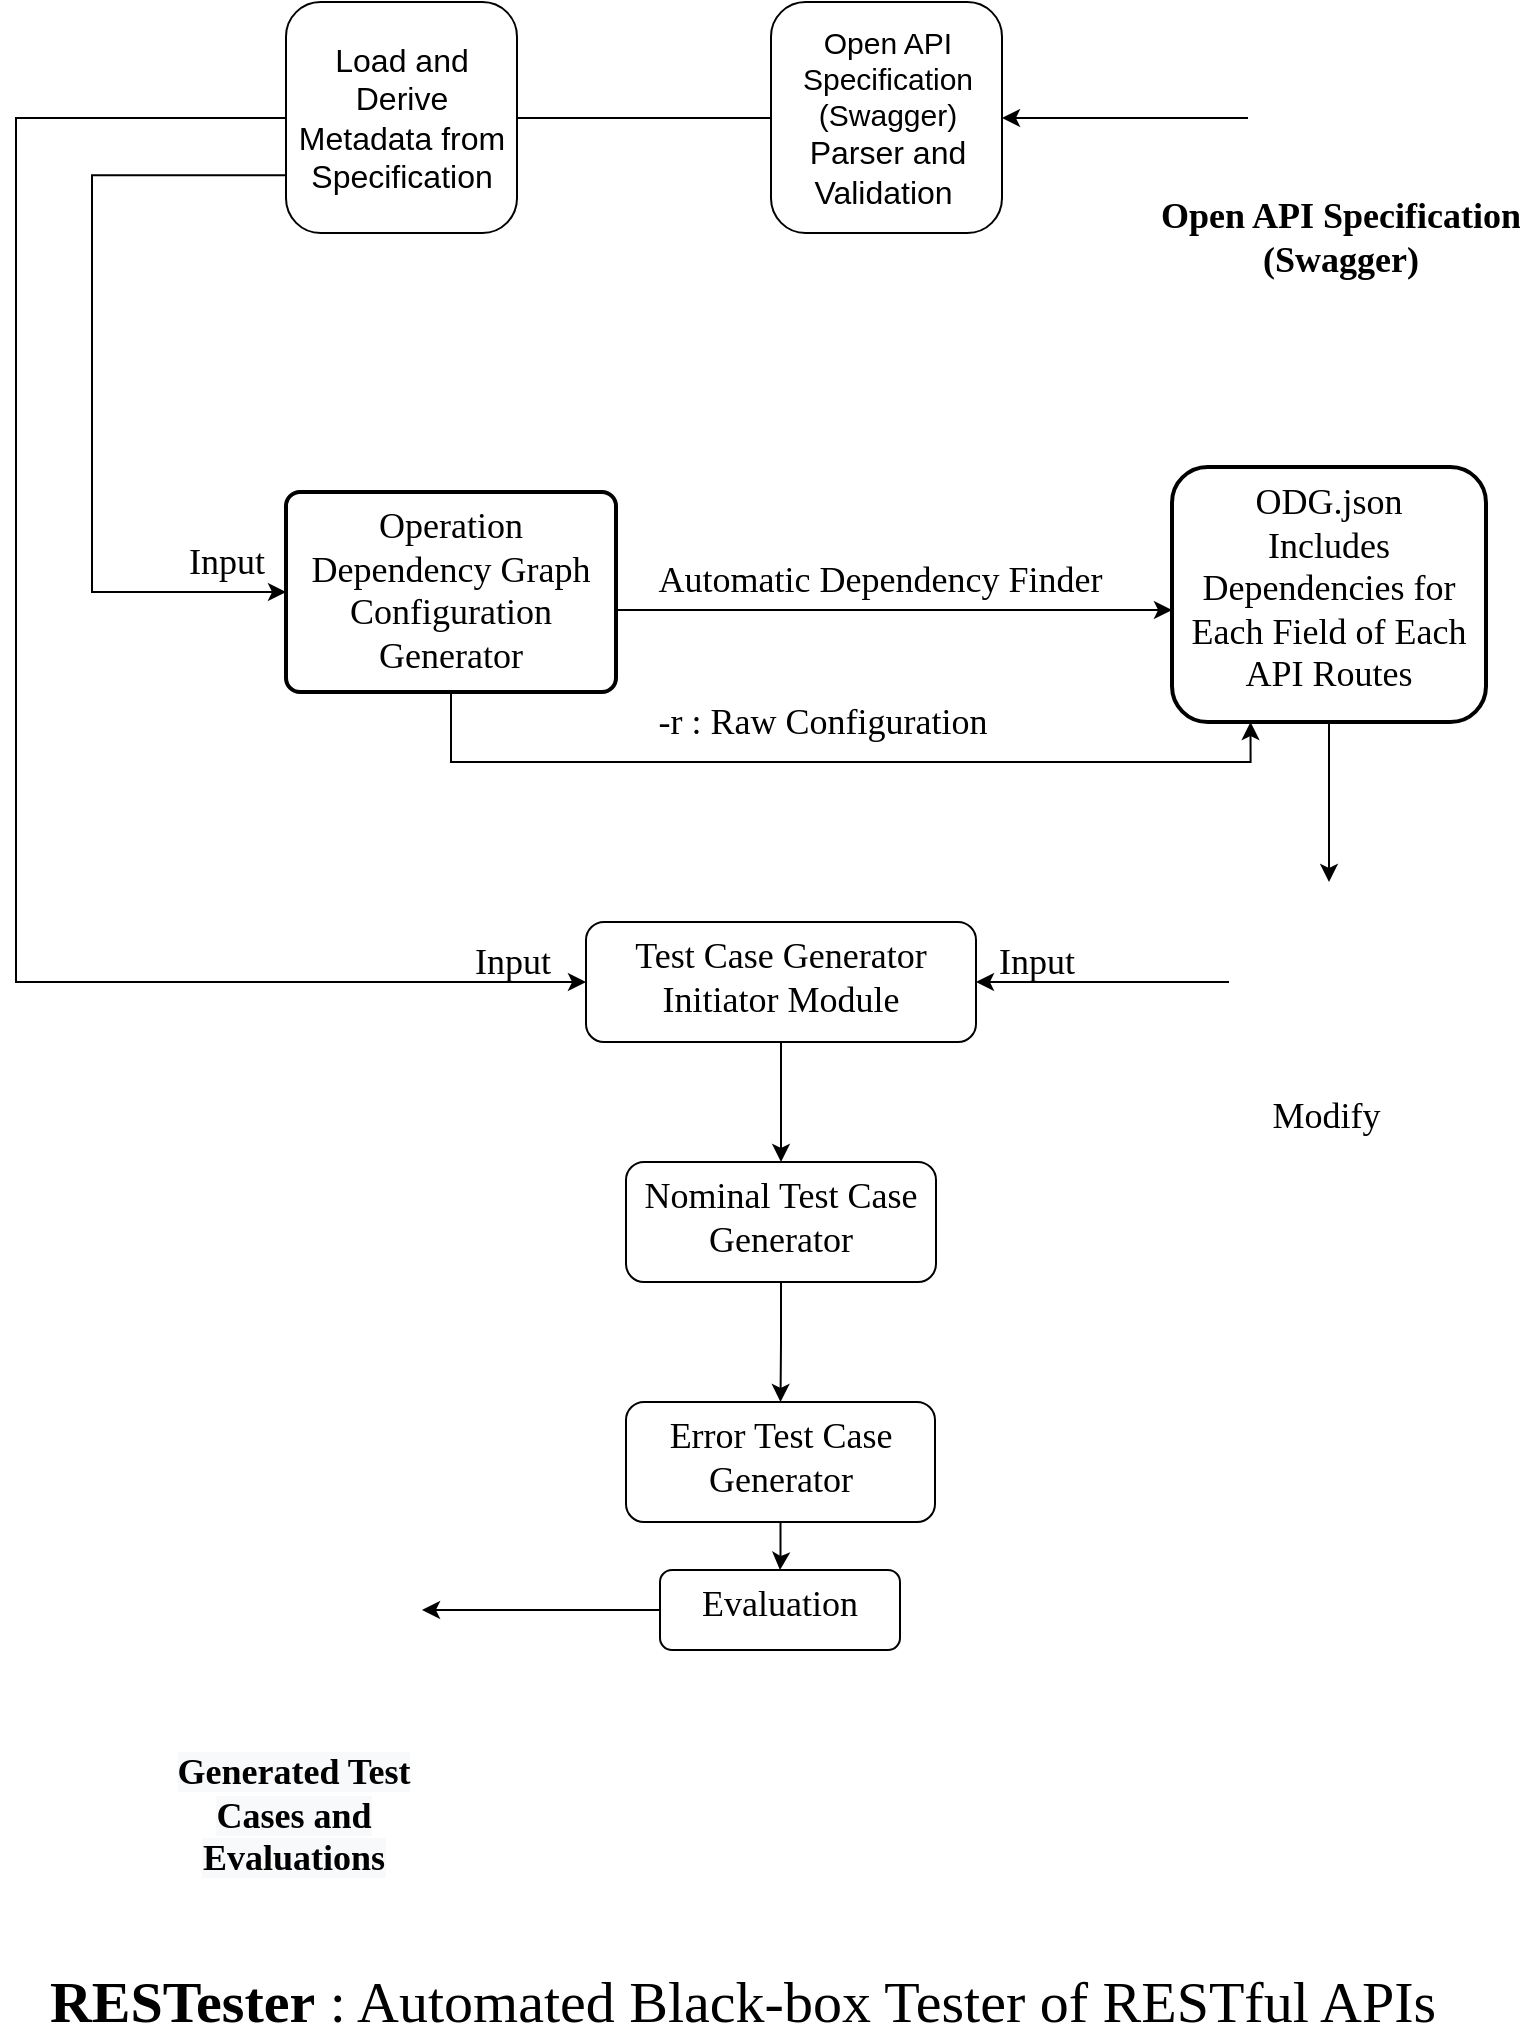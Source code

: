 <mxfile version="14.9.0" type="github">
  <diagram id="JH0VPGvFNMQIFzT6k2PX" name="Page-1">
    <mxGraphModel dx="1156" dy="1752" grid="1" gridSize="20" guides="1" tooltips="1" connect="1" arrows="1" fold="1" page="1" pageScale="1" pageWidth="850" pageHeight="1100" background="none" math="0" shadow="0">
      <root>
        <mxCell id="0" />
        <mxCell id="1" parent="0" />
        <mxCell id="12Cf1BJP307MrXzA9nm3-28" value="" style="edgeStyle=orthogonalEdgeStyle;rounded=0;orthogonalLoop=1;jettySize=auto;html=1;fontFamily=Times New Roman;fontSize=18;entryX=0;entryY=0.5;entryDx=0;entryDy=0;align=center;exitX=0;exitY=0.173;exitDx=0;exitDy=0;exitPerimeter=0;" parent="1" source="AmMvR50S3dezlGgRcB2A-10" target="12Cf1BJP307MrXzA9nm3-31" edge="1">
          <mxGeometry relative="1" as="geometry">
            <mxPoint x="266" y="280" as="targetPoint" />
            <Array as="points">
              <mxPoint x="513" y="-162" />
              <mxPoint x="71" y="-162" />
              <mxPoint x="71" y="270" />
            </Array>
            <mxPoint x="346" y="-200" as="sourcePoint" />
          </mxGeometry>
        </mxCell>
        <mxCell id="AmMvR50S3dezlGgRcB2A-13" style="edgeStyle=orthogonalEdgeStyle;rounded=0;orthogonalLoop=1;jettySize=auto;html=1;" edge="1" parent="1" target="AmMvR50S3dezlGgRcB2A-10">
          <mxGeometry relative="1" as="geometry">
            <mxPoint x="687" y="-162" as="sourcePoint" />
            <mxPoint x="629" y="-175" as="targetPoint" />
            <Array as="points">
              <mxPoint x="687" y="-162" />
            </Array>
          </mxGeometry>
        </mxCell>
        <mxCell id="12Cf1BJP307MrXzA9nm3-8" value="Open API Specification&lt;br style=&quot;font-size: 18px;&quot;&gt;(Swagger)" style="shape=image;verticalAlign=top;verticalLabelPosition=bottom;labelBackgroundColor=#ffffff;imageAspect=0;aspect=fixed;image=https://cdn4.iconfinder.com/data/icons/48-bubbles/48/12.File-128.png;align=center;horizontal=1;fontStyle=1;fontSize=18;labelBorderColor=none;html=1;fontFamily=Times New Roman;" parent="1" vertex="1">
          <mxGeometry x="687.5" y="-220" width="90" height="90" as="geometry" />
        </mxCell>
        <mxCell id="12Cf1BJP307MrXzA9nm3-16" value="" style="edgeStyle=orthogonalEdgeStyle;rounded=0;orthogonalLoop=1;jettySize=auto;html=1;fontFamily=Times New Roman;fontSize=18;align=center;" parent="1" source="12Cf1BJP307MrXzA9nm3-10" target="12Cf1BJP307MrXzA9nm3-15" edge="1">
          <mxGeometry relative="1" as="geometry">
            <Array as="points">
              <mxPoint x="446" y="84" />
              <mxPoint x="446" y="84" />
            </Array>
          </mxGeometry>
        </mxCell>
        <mxCell id="12Cf1BJP307MrXzA9nm3-21" value="Automatic Dependency Finder&amp;nbsp;" style="edgeLabel;html=1;align=center;verticalAlign=middle;resizable=0;points=[];fontSize=18;fontFamily=Times New Roman;" parent="12Cf1BJP307MrXzA9nm3-16" vertex="1" connectable="0">
          <mxGeometry x="-0.259" y="-1" relative="1" as="geometry">
            <mxPoint x="31" y="-16" as="offset" />
          </mxGeometry>
        </mxCell>
        <mxCell id="12Cf1BJP307MrXzA9nm3-19" style="edgeStyle=orthogonalEdgeStyle;rounded=0;orthogonalLoop=1;jettySize=auto;html=1;exitX=0.5;exitY=1;exitDx=0;exitDy=0;fontFamily=Times New Roman;fontSize=18;entryX=0.25;entryY=1;entryDx=0;entryDy=0;align=center;" parent="1" source="12Cf1BJP307MrXzA9nm3-10" target="12Cf1BJP307MrXzA9nm3-15" edge="1">
          <mxGeometry relative="1" as="geometry">
            <mxPoint x="586" y="125" as="targetPoint" />
            <Array as="points">
              <mxPoint x="288" y="160" />
              <mxPoint x="688" y="160" />
            </Array>
          </mxGeometry>
        </mxCell>
        <mxCell id="12Cf1BJP307MrXzA9nm3-20" value="-r : Raw Configuration" style="edgeLabel;html=1;align=center;verticalAlign=middle;resizable=0;points=[];fontSize=18;fontFamily=Times New Roman;" parent="12Cf1BJP307MrXzA9nm3-19" vertex="1" connectable="0">
          <mxGeometry x="0.159" y="-1" relative="1" as="geometry">
            <mxPoint x="-43" y="-21" as="offset" />
          </mxGeometry>
        </mxCell>
        <mxCell id="12Cf1BJP307MrXzA9nm3-10" value="&lt;span style=&quot;font-size: 18px ; font-weight: normal&quot;&gt;&lt;font style=&quot;font-size: 18px&quot;&gt;Operation Dependency Graph Configuration Generator&lt;/font&gt;&lt;/span&gt;" style="rounded=1;whiteSpace=wrap;html=1;absoluteArcSize=1;arcSize=14;strokeWidth=2;fontFamily=Times New Roman;fontSize=18;align=center;verticalAlign=top;fontStyle=1" parent="1" vertex="1">
          <mxGeometry x="206" y="25" width="165" height="100" as="geometry" />
        </mxCell>
        <mxCell id="12Cf1BJP307MrXzA9nm3-23" value="" style="edgeStyle=orthogonalEdgeStyle;rounded=0;orthogonalLoop=1;jettySize=auto;html=1;fontFamily=Times New Roman;fontSize=18;entryX=0.5;entryY=0;entryDx=0;entryDy=0;align=center;" parent="1" source="12Cf1BJP307MrXzA9nm3-15" target="12Cf1BJP307MrXzA9nm3-25" edge="1">
          <mxGeometry relative="1" as="geometry">
            <mxPoint x="727.5" y="261.25" as="targetPoint" />
          </mxGeometry>
        </mxCell>
        <mxCell id="12Cf1BJP307MrXzA9nm3-15" value="ODG.json&lt;br&gt;Includes Dependencies for Each Field of Each API Routes" style="rounded=1;whiteSpace=wrap;html=1;fontFamily=Times New Roman;fontSize=18;verticalAlign=top;strokeWidth=2;arcSize=14;align=center;" parent="1" vertex="1">
          <mxGeometry x="649" y="12.5" width="157" height="127.5" as="geometry" />
        </mxCell>
        <mxCell id="12Cf1BJP307MrXzA9nm3-30" value="" style="edgeStyle=orthogonalEdgeStyle;rounded=0;orthogonalLoop=1;jettySize=auto;html=1;fontFamily=Times New Roman;fontSize=18;entryX=1;entryY=0.5;entryDx=0;entryDy=0;align=center;" parent="1" source="12Cf1BJP307MrXzA9nm3-25" target="12Cf1BJP307MrXzA9nm3-31" edge="1">
          <mxGeometry relative="1" as="geometry">
            <mxPoint x="548" y="280" as="targetPoint" />
            <Array as="points">
              <mxPoint x="606" y="270" />
              <mxPoint x="606" y="270" />
            </Array>
          </mxGeometry>
        </mxCell>
        <mxCell id="12Cf1BJP307MrXzA9nm3-25" value="Modify&amp;nbsp;" style="shape=image;html=1;verticalAlign=top;verticalLabelPosition=bottom;labelBackgroundColor=#ffffff;imageAspect=0;aspect=fixed;image=https://cdn3.iconfinder.com/data/icons/streamline-icon-set-free-pack/48/Streamline-22-128.png;fontFamily=Times New Roman;fontSize=18;align=center;" parent="1" vertex="1">
          <mxGeometry x="677.5" y="220" width="100" height="100" as="geometry" />
        </mxCell>
        <mxCell id="12Cf1BJP307MrXzA9nm3-35" value="" style="edgeStyle=orthogonalEdgeStyle;rounded=0;orthogonalLoop=1;jettySize=auto;html=1;fontFamily=Times New Roman;fontSize=18;align=center;" parent="1" source="12Cf1BJP307MrXzA9nm3-31" target="12Cf1BJP307MrXzA9nm3-34" edge="1">
          <mxGeometry relative="1" as="geometry" />
        </mxCell>
        <mxCell id="12Cf1BJP307MrXzA9nm3-31" value="Test Case Generator&lt;br&gt;Initiator Module" style="rounded=1;whiteSpace=wrap;html=1;fontFamily=Times New Roman;fontSize=18;align=center;verticalAlign=top;" parent="1" vertex="1">
          <mxGeometry x="356" y="240" width="195" height="60" as="geometry" />
        </mxCell>
        <mxCell id="12Cf1BJP307MrXzA9nm3-32" value="Input" style="text;html=1;align=center;verticalAlign=middle;resizable=0;points=[];autosize=1;strokeColor=none;fontSize=18;fontFamily=Times New Roman;" parent="1" vertex="1">
          <mxGeometry x="289" y="240" width="60" height="40" as="geometry" />
        </mxCell>
        <mxCell id="12Cf1BJP307MrXzA9nm3-33" value="Input" style="text;html=1;align=center;verticalAlign=middle;resizable=0;points=[];autosize=1;strokeColor=none;fontSize=18;fontFamily=Times New Roman;" parent="1" vertex="1">
          <mxGeometry x="551" y="240" width="60" height="40" as="geometry" />
        </mxCell>
        <mxCell id="12Cf1BJP307MrXzA9nm3-37" value="" style="edgeStyle=orthogonalEdgeStyle;rounded=0;orthogonalLoop=1;jettySize=auto;html=1;fontFamily=Times New Roman;fontSize=18;align=center;" parent="1" source="12Cf1BJP307MrXzA9nm3-34" target="12Cf1BJP307MrXzA9nm3-36" edge="1">
          <mxGeometry relative="1" as="geometry" />
        </mxCell>
        <mxCell id="12Cf1BJP307MrXzA9nm3-34" value="Nominal Test Case Generator" style="rounded=1;whiteSpace=wrap;html=1;fontFamily=Times New Roman;fontSize=18;verticalAlign=top;align=center;" parent="1" vertex="1">
          <mxGeometry x="376" y="360" width="155" height="60" as="geometry" />
        </mxCell>
        <mxCell id="12Cf1BJP307MrXzA9nm3-39" value="" style="edgeStyle=orthogonalEdgeStyle;rounded=0;orthogonalLoop=1;jettySize=auto;html=1;fontFamily=Times New Roman;fontSize=18;align=center;" parent="1" source="12Cf1BJP307MrXzA9nm3-36" target="12Cf1BJP307MrXzA9nm3-38" edge="1">
          <mxGeometry relative="1" as="geometry" />
        </mxCell>
        <mxCell id="12Cf1BJP307MrXzA9nm3-36" value="Error Test Case Generator" style="whiteSpace=wrap;html=1;rounded=1;fontFamily=Times New Roman;fontSize=18;verticalAlign=top;align=center;" parent="1" vertex="1">
          <mxGeometry x="376" y="480" width="154.5" height="60" as="geometry" />
        </mxCell>
        <mxCell id="12Cf1BJP307MrXzA9nm3-44" style="edgeStyle=orthogonalEdgeStyle;rounded=0;orthogonalLoop=1;jettySize=auto;html=1;entryX=1;entryY=0.5;entryDx=0;entryDy=0;fontFamily=Times New Roman;fontSize=18;align=center;" parent="1" source="12Cf1BJP307MrXzA9nm3-38" target="12Cf1BJP307MrXzA9nm3-43" edge="1">
          <mxGeometry relative="1" as="geometry">
            <Array as="points">
              <mxPoint x="346" y="584" />
              <mxPoint x="346" y="584" />
            </Array>
          </mxGeometry>
        </mxCell>
        <mxCell id="12Cf1BJP307MrXzA9nm3-38" value="Evaluation" style="whiteSpace=wrap;html=1;rounded=1;fontFamily=Times New Roman;fontSize=18;verticalAlign=top;align=center;" parent="1" vertex="1">
          <mxGeometry x="393" y="564" width="120" height="40" as="geometry" />
        </mxCell>
        <mxCell id="12Cf1BJP307MrXzA9nm3-43" value="" style="shape=image;html=1;verticalAlign=top;verticalLabelPosition=bottom;labelBackgroundColor=#ffffff;imageAspect=0;aspect=fixed;image=https://cdn2.iconfinder.com/data/icons/xomo-basics/128/document-03-128.png;fontFamily=Times New Roman;fontSize=18;fontStyle=1;align=center;" parent="1" vertex="1">
          <mxGeometry x="146" y="520" width="128" height="128" as="geometry" />
        </mxCell>
        <mxCell id="12Cf1BJP307MrXzA9nm3-46" value="&lt;meta charset=&quot;utf-8&quot;&gt;&lt;span style=&quot;color: rgb(0, 0, 0); font-family: &amp;quot;times new roman&amp;quot;; font-size: 18px; font-style: normal; font-weight: 700; letter-spacing: normal; text-indent: 0px; text-transform: none; word-spacing: 0px; background-color: rgb(248, 249, 250); display: inline; float: none;&quot;&gt;Generated Test Cases and Evaluations&lt;/span&gt;" style="text;whiteSpace=wrap;html=1;fontSize=18;fontFamily=Times New Roman;align=center;" parent="1" vertex="1">
          <mxGeometry x="134" y="648" width="152" height="60" as="geometry" />
        </mxCell>
        <mxCell id="12Cf1BJP307MrXzA9nm3-47" value="&lt;font style=&quot;font-size: 29px;&quot;&gt;&lt;b style=&quot;font-size: 29px;&quot;&gt;RESTester&lt;/b&gt; : Automated Black-box Tester of RESTful APIs&lt;/font&gt;" style="text;html=1;align=center;verticalAlign=middle;resizable=0;points=[];autosize=1;strokeColor=none;fontSize=29;fontFamily=Times New Roman;" parent="1" vertex="1">
          <mxGeometry x="74" y="760" width="720" height="40" as="geometry" />
        </mxCell>
        <mxCell id="AmMvR50S3dezlGgRcB2A-10" value="&lt;font&gt;&lt;span style=&quot;font-size: 15px&quot;&gt;Open API Specification&lt;/span&gt;&lt;br&gt;&lt;span style=&quot;font-size: 15px&quot;&gt;(Swagger)&lt;/span&gt;&lt;br&gt;&lt;font style=&quot;font-size: 16px&quot;&gt;Parser and Validation&amp;nbsp;&lt;/font&gt;&lt;/font&gt;" style="whiteSpace=wrap;html=1;aspect=fixed;rounded=1;fontStyle=0" vertex="1" parent="1">
          <mxGeometry x="448.5" y="-220" width="115.5" height="115.5" as="geometry" />
        </mxCell>
        <mxCell id="AmMvR50S3dezlGgRcB2A-17" style="edgeStyle=orthogonalEdgeStyle;rounded=0;orthogonalLoop=1;jettySize=auto;html=1;exitX=1;exitY=0.25;exitDx=0;exitDy=0;entryX=0;entryY=0.5;entryDx=0;entryDy=0;" edge="1" parent="1" source="AmMvR50S3dezlGgRcB2A-15" target="12Cf1BJP307MrXzA9nm3-10">
          <mxGeometry relative="1" as="geometry">
            <mxPoint x="109" y="80" as="targetPoint" />
            <Array as="points">
              <mxPoint x="109" y="-133" />
              <mxPoint x="109" y="75" />
            </Array>
          </mxGeometry>
        </mxCell>
        <mxCell id="AmMvR50S3dezlGgRcB2A-15" value="&lt;font style=&quot;font-size: 16px&quot;&gt;Load and Derive Metadata from Specification&lt;/font&gt;" style="whiteSpace=wrap;html=1;aspect=fixed;direction=west;glass=0;rounded=1;" vertex="1" parent="1">
          <mxGeometry x="206" y="-220" width="115.5" height="115.5" as="geometry" />
        </mxCell>
        <mxCell id="AmMvR50S3dezlGgRcB2A-18" value="Input" style="text;html=1;align=center;verticalAlign=middle;resizable=0;points=[];autosize=1;strokeColor=none;fontSize=18;fontFamily=Times New Roman;" vertex="1" parent="1">
          <mxGeometry x="146" y="40" width="60" height="40" as="geometry" />
        </mxCell>
      </root>
    </mxGraphModel>
  </diagram>
</mxfile>
